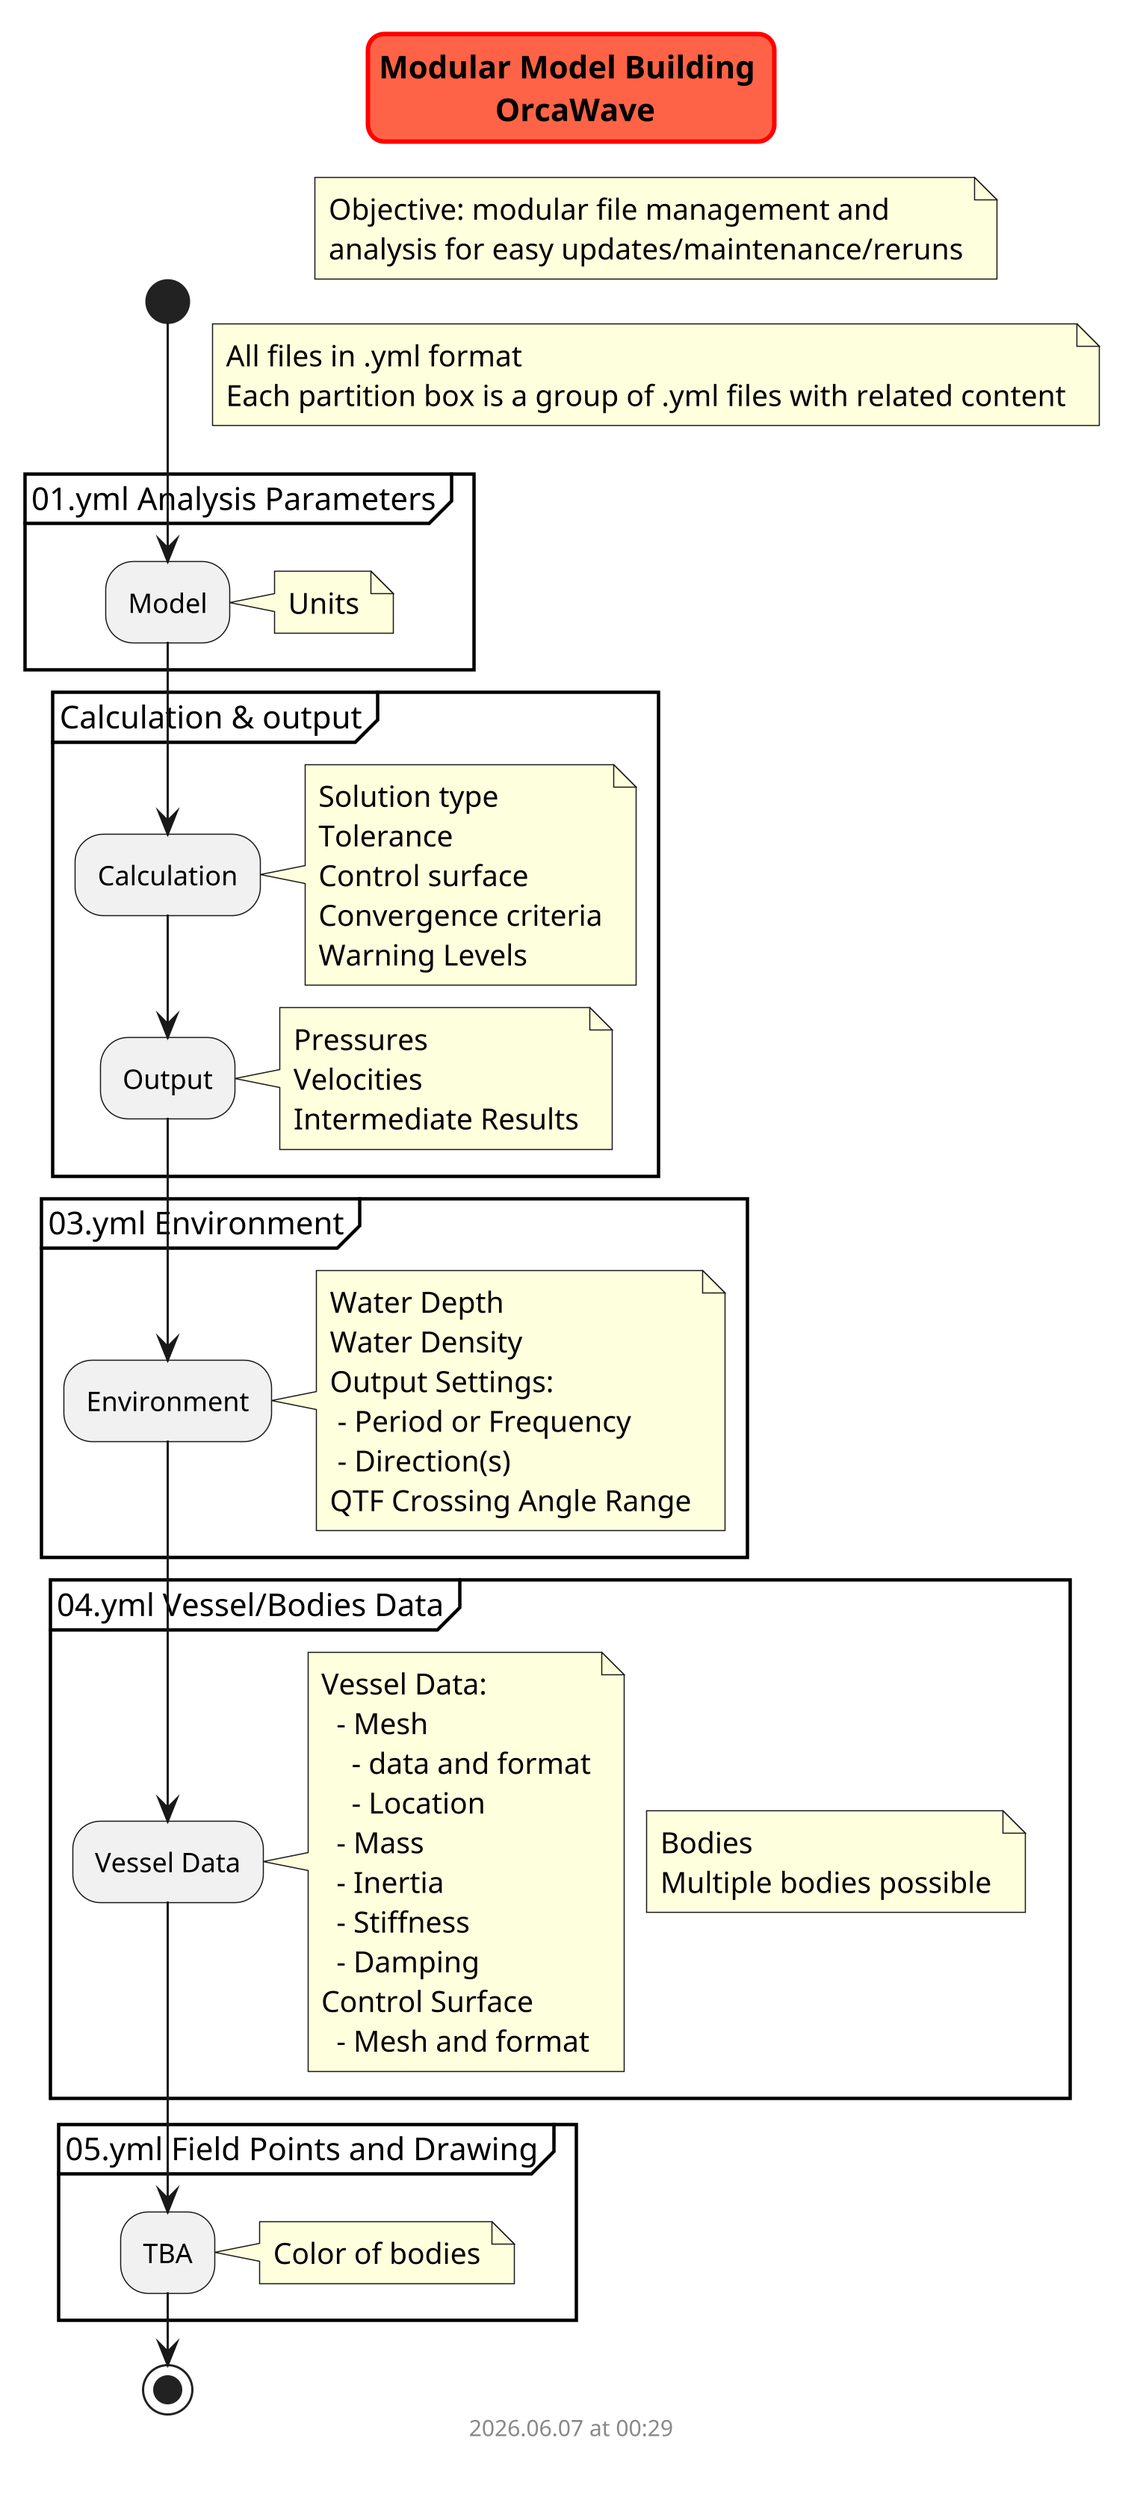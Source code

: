 @startuml modular_analysis_basefile
scale 3
skinparam titleBorderRoundCorner 15
skinparam titleBorderThickness 2
skinparam titleBorderColor red
skinparam titleBackgroundColor Tomato

title Modular Model Building \n OrcaWave

start

    note right
        Objective: modular file management and 
        analysis for easy updates/maintenance/reruns
    end note

    note right
        All files in .yml format
        Each partition box is a group of .yml files with related content
    end note

    partition "01.yml Analysis Parameters" {

        :Model;
            note right
                Units
            end note

    }

    partition "Calculation & output" {

        :Calculation;
            note right
                Solution type
                Tolerance
                Control surface
                Convergence criteria
                Warning Levels
            end note

        :Output;
            note right
                Pressures
                Velocities
                Intermediate Results
            end note


    }


    partition "03.yml Environment" {

        :Environment;
            note right
                Water Depth
                Water Density
                Output Settings:
                 - Period or Frequency
                 - Direction(s)
                QTF Crossing Angle Range
            end note
    }

    partition "04.yml Vessel/Bodies Data" {

    note right
        Bodies 
        Multiple bodies possible
    end note

        :Vessel Data;
            note right
                Vessel Data:
                  - Mesh
                    - data and format
                    - Location
                  - Mass
                  - Inertia
                  - Stiffness
                  - Damping
                Control Surface 
                  - Mesh and format
            end note


    }

    partition "05.yml Field Points and Drawing" {

        :TBA;
            note right
                Color of bodies
            end note

    }

stop

footer
%date("yyyy.MM.dd' at 'HH:mm")
%filename()
end footer

@enduml
